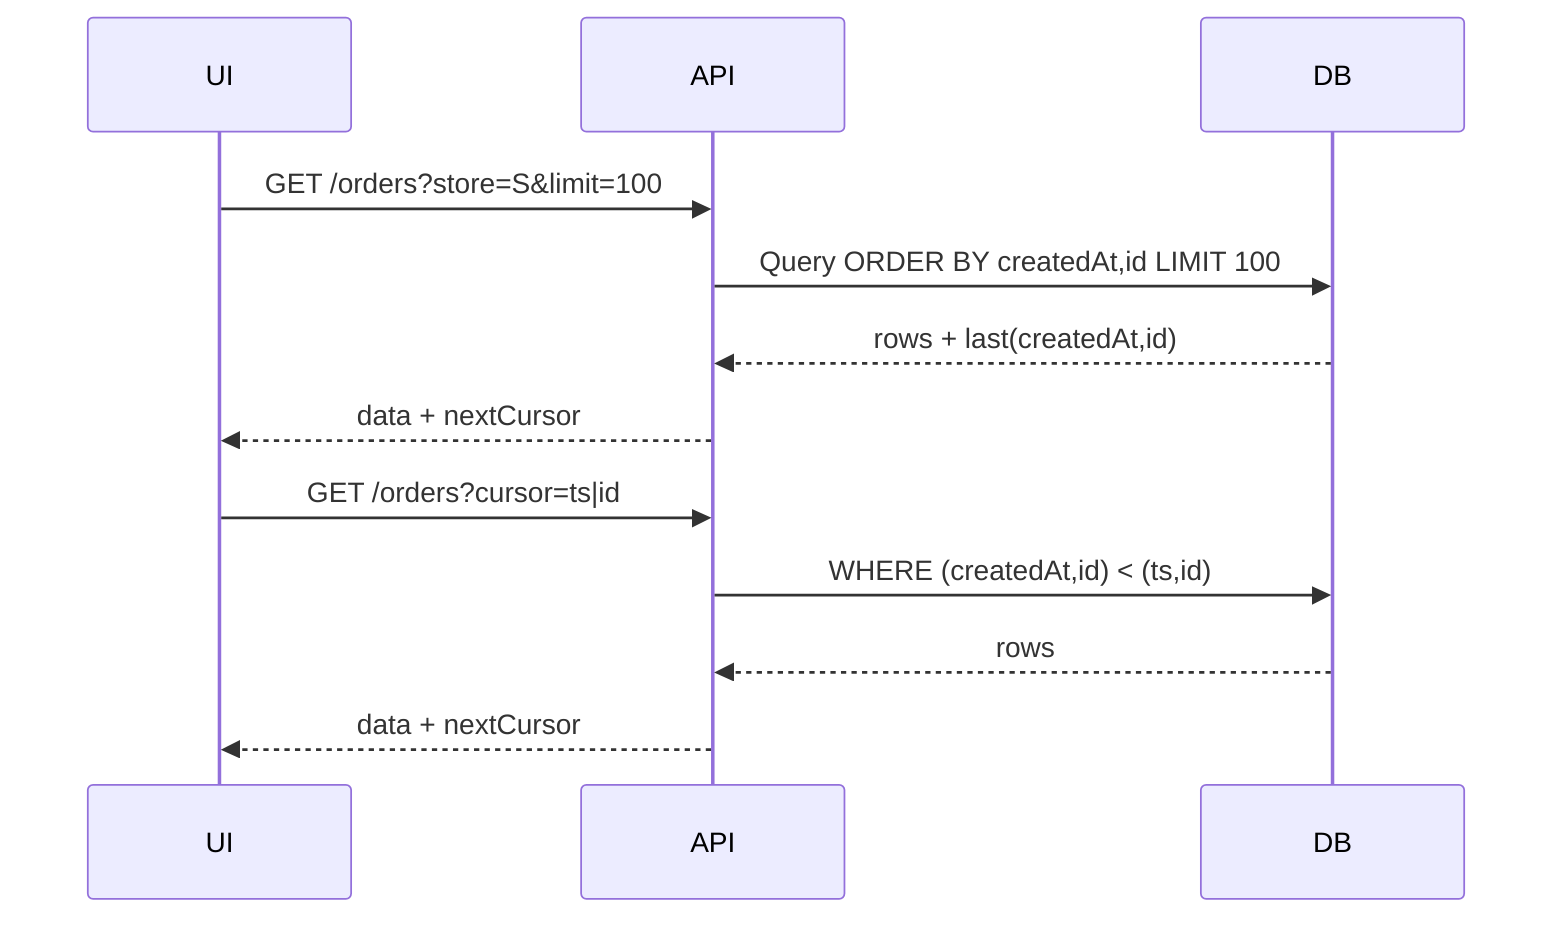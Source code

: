 sequenceDiagram
  participant UI
  participant API
  participant DB

  UI->>API: GET /orders?store=S&limit=100
  API->>DB: Query ORDER BY createdAt,id LIMIT 100
  DB-->>API: rows + last(createdAt,id)
  API-->>UI: data + nextCursor

  UI->>API: GET /orders?cursor=ts|id
  API->>DB: WHERE (createdAt,id) < (ts,id)
  DB-->>API: rows
  API-->>UI: data + nextCursor